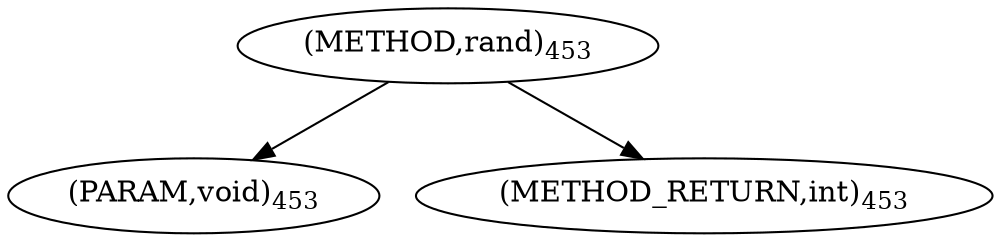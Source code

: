 digraph "rand" {  
"33284" [label = <(METHOD,rand)<SUB>453</SUB>> ]
"33285" [label = <(PARAM,void)<SUB>453</SUB>> ]
"33286" [label = <(METHOD_RETURN,int)<SUB>453</SUB>> ]
  "33284" -> "33285" 
  "33284" -> "33286" 
}
